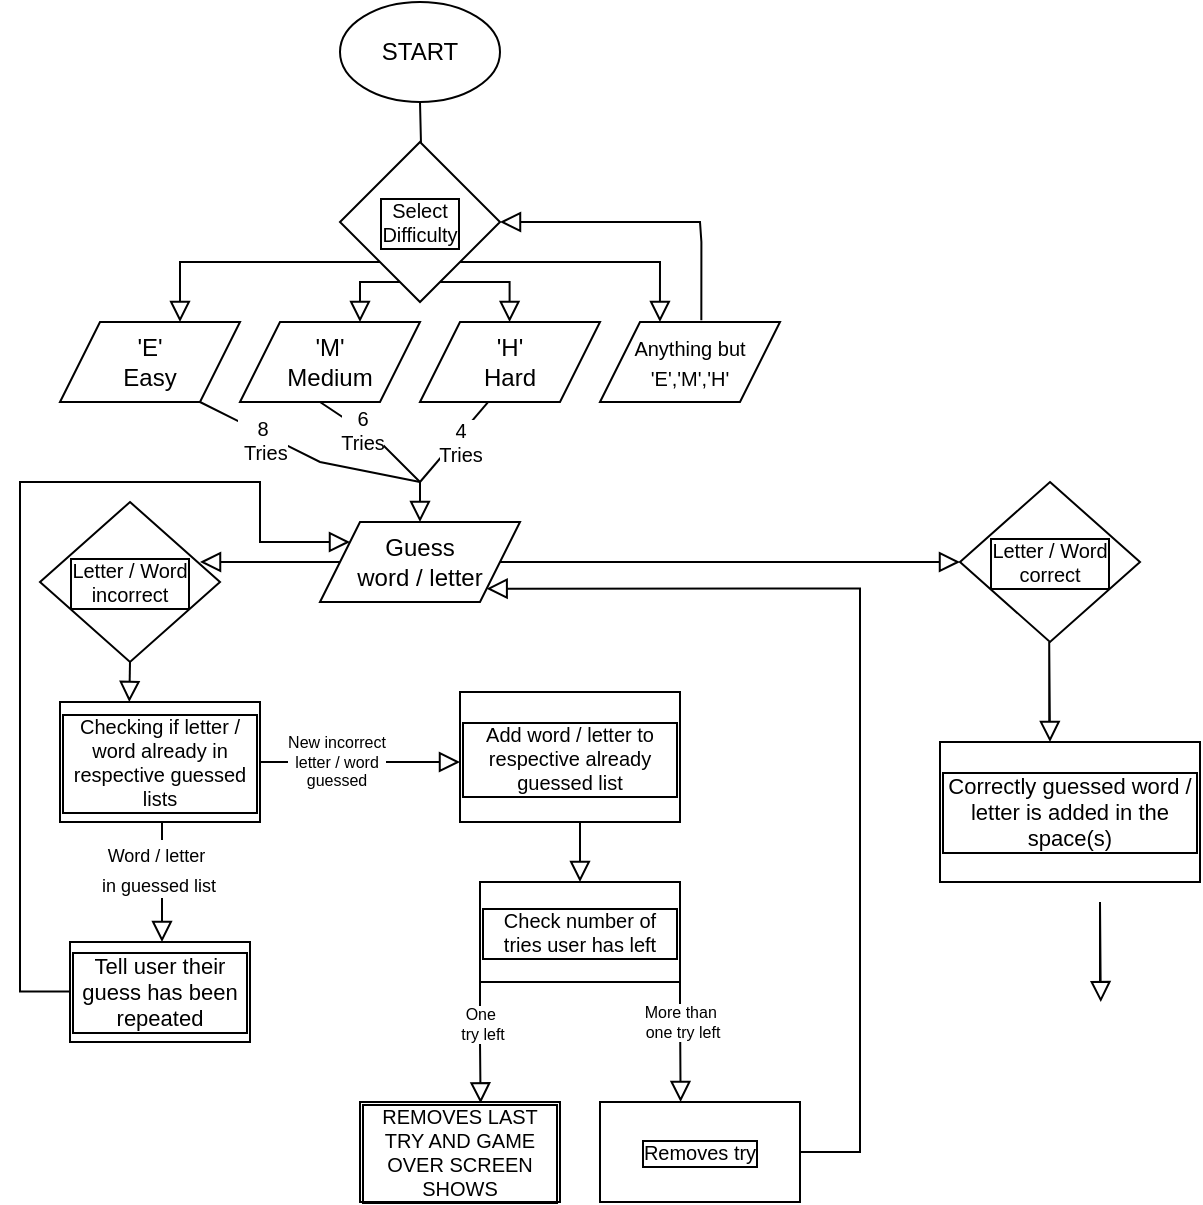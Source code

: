 <mxfile version="20.3.7" type="github">
  <diagram id="C5RBs43oDa-KdzZeNtuy" name="Page-1">
    <mxGraphModel dx="885" dy="599" grid="1" gridSize="10" guides="1" tooltips="1" connect="1" arrows="1" fold="1" page="1" pageScale="1" pageWidth="827" pageHeight="1169" math="0" shadow="0">
      <root>
        <mxCell id="WIyWlLk6GJQsqaUBKTNV-0" />
        <mxCell id="WIyWlLk6GJQsqaUBKTNV-1" parent="WIyWlLk6GJQsqaUBKTNV-0" />
        <mxCell id="lvAHJxmjkL-_hNQ7JcWy-36" value="Letter / Word&lt;br&gt;correct" style="rhombus;whiteSpace=wrap;html=1;rounded=0;labelBackgroundColor=#FFFFFF;labelBorderColor=default;fontSize=10;" vertex="1" parent="WIyWlLk6GJQsqaUBKTNV-1">
          <mxGeometry x="490" y="240" width="90" height="80" as="geometry" />
        </mxCell>
        <mxCell id="WIyWlLk6GJQsqaUBKTNV-2" value="" style="rounded=0;html=1;jettySize=auto;orthogonalLoop=1;fontSize=11;endArrow=block;endFill=0;endSize=8;strokeWidth=1;shadow=0;labelBackgroundColor=none;edgeStyle=orthogonalEdgeStyle;" parent="WIyWlLk6GJQsqaUBKTNV-1" edge="1">
          <mxGeometry relative="1" as="geometry">
            <mxPoint x="220" y="240" as="sourcePoint" />
            <mxPoint x="220" y="260" as="targetPoint" />
            <Array as="points">
              <mxPoint x="220" y="240" />
            </Array>
          </mxGeometry>
        </mxCell>
        <mxCell id="lvAHJxmjkL-_hNQ7JcWy-1" value="START" style="ellipse;whiteSpace=wrap;html=1;fillStyle=solid;" vertex="1" parent="WIyWlLk6GJQsqaUBKTNV-1">
          <mxGeometry x="180" width="80" height="50" as="geometry" />
        </mxCell>
        <mxCell id="lvAHJxmjkL-_hNQ7JcWy-4" value="" style="rounded=0;html=1;jettySize=auto;orthogonalLoop=1;fontSize=11;endArrow=block;endFill=0;endSize=8;strokeWidth=1;shadow=0;labelBackgroundColor=none;edgeStyle=orthogonalEdgeStyle;" edge="1" parent="WIyWlLk6GJQsqaUBKTNV-1">
          <mxGeometry relative="1" as="geometry">
            <mxPoint x="220" y="50" as="sourcePoint" />
            <mxPoint x="220" y="90" as="targetPoint" />
          </mxGeometry>
        </mxCell>
        <mxCell id="lvAHJxmjkL-_hNQ7JcWy-7" value="&#39;E&#39;&lt;br&gt;Easy" style="shape=parallelogram;perimeter=parallelogramPerimeter;whiteSpace=wrap;html=1;fixedSize=1;" vertex="1" parent="WIyWlLk6GJQsqaUBKTNV-1">
          <mxGeometry x="40" y="160" width="90" height="40" as="geometry" />
        </mxCell>
        <mxCell id="lvAHJxmjkL-_hNQ7JcWy-8" value="&#39;M&#39;&lt;br&gt;Medium" style="shape=parallelogram;perimeter=parallelogramPerimeter;whiteSpace=wrap;html=1;fixedSize=1;" vertex="1" parent="WIyWlLk6GJQsqaUBKTNV-1">
          <mxGeometry x="130" y="160" width="90" height="40" as="geometry" />
        </mxCell>
        <mxCell id="lvAHJxmjkL-_hNQ7JcWy-9" value="&#39;H&#39;&lt;br&gt;Hard" style="shape=parallelogram;perimeter=parallelogramPerimeter;whiteSpace=wrap;html=1;fixedSize=1;" vertex="1" parent="WIyWlLk6GJQsqaUBKTNV-1">
          <mxGeometry x="220" y="160" width="90" height="40" as="geometry" />
        </mxCell>
        <mxCell id="lvAHJxmjkL-_hNQ7JcWy-10" value="&lt;font style=&quot;font-size: 10px;&quot;&gt;Anything but&lt;br&gt;&#39;E&#39;,&#39;M&#39;,&#39;H&#39;&lt;/font&gt;" style="shape=parallelogram;perimeter=parallelogramPerimeter;whiteSpace=wrap;html=1;fixedSize=1;" vertex="1" parent="WIyWlLk6GJQsqaUBKTNV-1">
          <mxGeometry x="310" y="160" width="90" height="40" as="geometry" />
        </mxCell>
        <mxCell id="lvAHJxmjkL-_hNQ7JcWy-13" value="" style="rounded=0;html=1;jettySize=auto;orthogonalLoop=1;fontSize=11;endArrow=block;endFill=0;endSize=8;strokeWidth=1;shadow=0;labelBackgroundColor=none;edgeStyle=orthogonalEdgeStyle;" edge="1" parent="WIyWlLk6GJQsqaUBKTNV-1" source="lvAHJxmjkL-_hNQ7JcWy-30">
          <mxGeometry relative="1" as="geometry">
            <mxPoint x="160" y="120" as="sourcePoint" />
            <mxPoint x="100" y="160" as="targetPoint" />
            <Array as="points">
              <mxPoint x="100" y="130" />
            </Array>
          </mxGeometry>
        </mxCell>
        <mxCell id="lvAHJxmjkL-_hNQ7JcWy-14" value="" style="rounded=0;html=1;jettySize=auto;orthogonalLoop=1;fontSize=11;endArrow=block;endFill=0;endSize=8;strokeWidth=1;shadow=0;labelBackgroundColor=none;edgeStyle=orthogonalEdgeStyle;exitX=0.375;exitY=0.875;exitDx=0;exitDy=0;exitPerimeter=0;" edge="1" parent="WIyWlLk6GJQsqaUBKTNV-1" source="lvAHJxmjkL-_hNQ7JcWy-30">
          <mxGeometry relative="1" as="geometry">
            <mxPoint x="190" y="140" as="sourcePoint" />
            <mxPoint x="190" y="160" as="targetPoint" />
            <Array as="points">
              <mxPoint x="190" y="140" />
            </Array>
          </mxGeometry>
        </mxCell>
        <mxCell id="lvAHJxmjkL-_hNQ7JcWy-16" value="" style="rounded=0;html=1;jettySize=auto;orthogonalLoop=1;fontSize=11;endArrow=block;endFill=0;endSize=8;strokeWidth=1;shadow=0;labelBackgroundColor=none;edgeStyle=orthogonalEdgeStyle;exitX=0.57;exitY=0.915;exitDx=0;exitDy=0;exitPerimeter=0;" edge="1" parent="WIyWlLk6GJQsqaUBKTNV-1" source="lvAHJxmjkL-_hNQ7JcWy-30">
          <mxGeometry relative="1" as="geometry">
            <mxPoint x="264.8" y="140" as="sourcePoint" />
            <mxPoint x="264.8" y="160" as="targetPoint" />
            <Array as="points">
              <mxPoint x="226" y="140" />
              <mxPoint x="265" y="140" />
            </Array>
          </mxGeometry>
        </mxCell>
        <mxCell id="lvAHJxmjkL-_hNQ7JcWy-17" value="" style="rounded=0;html=1;jettySize=auto;orthogonalLoop=1;fontSize=11;endArrow=block;endFill=0;endSize=8;strokeWidth=1;shadow=0;labelBackgroundColor=none;edgeStyle=orthogonalEdgeStyle;exitX=0.563;exitY=-0.021;exitDx=0;exitDy=0;exitPerimeter=0;entryX=1;entryY=0.5;entryDx=0;entryDy=0;" edge="1" parent="WIyWlLk6GJQsqaUBKTNV-1" source="lvAHJxmjkL-_hNQ7JcWy-10" target="lvAHJxmjkL-_hNQ7JcWy-30">
          <mxGeometry relative="1" as="geometry">
            <mxPoint x="360" y="140" as="sourcePoint" />
            <mxPoint x="279.76" y="109.6" as="targetPoint" />
            <Array as="points">
              <mxPoint x="361" y="120" />
              <mxPoint x="360" y="120" />
              <mxPoint x="360" y="110" />
            </Array>
          </mxGeometry>
        </mxCell>
        <mxCell id="lvAHJxmjkL-_hNQ7JcWy-18" value="" style="endArrow=none;html=1;rounded=0;fontSize=10;" edge="1" parent="WIyWlLk6GJQsqaUBKTNV-1">
          <mxGeometry width="50" height="50" relative="1" as="geometry">
            <mxPoint x="220" y="240" as="sourcePoint" />
            <mxPoint x="110" y="200" as="targetPoint" />
            <Array as="points">
              <mxPoint x="170" y="230" />
            </Array>
          </mxGeometry>
        </mxCell>
        <mxCell id="lvAHJxmjkL-_hNQ7JcWy-21" value="8&lt;br&gt;&amp;nbsp;Tries" style="edgeLabel;html=1;align=center;verticalAlign=middle;resizable=0;points=[];fontSize=10;" vertex="1" connectable="0" parent="lvAHJxmjkL-_hNQ7JcWy-18">
          <mxGeometry x="0.231" y="-2" relative="1" as="geometry">
            <mxPoint x="-11" as="offset" />
          </mxGeometry>
        </mxCell>
        <mxCell id="lvAHJxmjkL-_hNQ7JcWy-20" value="" style="endArrow=none;html=1;rounded=0;fontSize=10;" edge="1" parent="WIyWlLk6GJQsqaUBKTNV-1">
          <mxGeometry width="50" height="50" relative="1" as="geometry">
            <mxPoint x="170" y="200" as="sourcePoint" />
            <mxPoint x="220" y="240" as="targetPoint" />
            <Array as="points">
              <mxPoint x="200" y="220" />
            </Array>
          </mxGeometry>
        </mxCell>
        <mxCell id="lvAHJxmjkL-_hNQ7JcWy-22" value="6&lt;br&gt;Tries" style="edgeLabel;html=1;align=center;verticalAlign=middle;resizable=0;points=[];fontSize=10;labelBorderColor=none;" vertex="1" connectable="0" parent="lvAHJxmjkL-_hNQ7JcWy-20">
          <mxGeometry x="-0.208" relative="1" as="geometry">
            <mxPoint as="offset" />
          </mxGeometry>
        </mxCell>
        <mxCell id="lvAHJxmjkL-_hNQ7JcWy-23" value="4&lt;br&gt;Tries" style="endArrow=none;html=1;rounded=0;fontSize=10;entryX=0.378;entryY=1.002;entryDx=0;entryDy=0;entryPerimeter=0;" edge="1" parent="WIyWlLk6GJQsqaUBKTNV-1" target="lvAHJxmjkL-_hNQ7JcWy-9">
          <mxGeometry x="0.075" y="-2" width="50" height="50" relative="1" as="geometry">
            <mxPoint x="220" y="240" as="sourcePoint" />
            <mxPoint x="270" y="130" as="targetPoint" />
            <mxPoint as="offset" />
          </mxGeometry>
        </mxCell>
        <mxCell id="lvAHJxmjkL-_hNQ7JcWy-24" value="" style="rounded=0;html=1;jettySize=auto;orthogonalLoop=1;fontSize=11;endArrow=block;endFill=0;endSize=8;strokeWidth=1;shadow=0;labelBackgroundColor=none;edgeStyle=orthogonalEdgeStyle;entryX=0.333;entryY=0;entryDx=0;entryDy=0;entryPerimeter=0;exitX=1;exitY=1;exitDx=0;exitDy=0;" edge="1" parent="WIyWlLk6GJQsqaUBKTNV-1" source="lvAHJxmjkL-_hNQ7JcWy-30" target="lvAHJxmjkL-_hNQ7JcWy-10">
          <mxGeometry relative="1" as="geometry">
            <mxPoint x="280" y="131" as="sourcePoint" />
            <mxPoint x="300" y="160.0" as="targetPoint" />
            <Array as="points" />
          </mxGeometry>
        </mxCell>
        <mxCell id="lvAHJxmjkL-_hNQ7JcWy-29" value="Guess&lt;br&gt;word / letter" style="shape=parallelogram;perimeter=parallelogramPerimeter;whiteSpace=wrap;html=1;fixedSize=1;" vertex="1" parent="WIyWlLk6GJQsqaUBKTNV-1">
          <mxGeometry x="170" y="260" width="100" height="40" as="geometry" />
        </mxCell>
        <mxCell id="lvAHJxmjkL-_hNQ7JcWy-30" value="Select&lt;br&gt;Difficulty" style="rhombus;whiteSpace=wrap;html=1;labelBorderColor=default;strokeColor=default;fontSize=10;fillColor=default;rounded=0;" vertex="1" parent="WIyWlLk6GJQsqaUBKTNV-1">
          <mxGeometry x="180" y="70" width="80" height="80" as="geometry" />
        </mxCell>
        <mxCell id="lvAHJxmjkL-_hNQ7JcWy-33" value="" style="rounded=0;html=1;jettySize=auto;orthogonalLoop=1;fontSize=11;endArrow=block;endFill=0;endSize=8;strokeWidth=1;shadow=0;labelBackgroundColor=none;edgeStyle=orthogonalEdgeStyle;entryX=0.889;entryY=0.375;entryDx=0;entryDy=0;entryPerimeter=0;" edge="1" parent="WIyWlLk6GJQsqaUBKTNV-1" source="lvAHJxmjkL-_hNQ7JcWy-29" target="lvAHJxmjkL-_hNQ7JcWy-37">
          <mxGeometry relative="1" as="geometry">
            <mxPoint x="140" y="320" as="sourcePoint" />
            <mxPoint x="120" y="280" as="targetPoint" />
            <Array as="points" />
          </mxGeometry>
        </mxCell>
        <mxCell id="lvAHJxmjkL-_hNQ7JcWy-37" value="Letter / Word&lt;br&gt;incorrect" style="rhombus;whiteSpace=wrap;html=1;rounded=0;labelBackgroundColor=#FFFFFF;labelBorderColor=default;fontSize=10;" vertex="1" parent="WIyWlLk6GJQsqaUBKTNV-1">
          <mxGeometry x="30" y="250" width="90" height="80" as="geometry" />
        </mxCell>
        <mxCell id="lvAHJxmjkL-_hNQ7JcWy-40" value="" style="rounded=0;html=1;jettySize=auto;orthogonalLoop=1;fontSize=11;endArrow=block;endFill=0;endSize=8;strokeWidth=1;shadow=0;labelBackgroundColor=none;edgeStyle=orthogonalEdgeStyle;" edge="1" parent="WIyWlLk6GJQsqaUBKTNV-1">
          <mxGeometry relative="1" as="geometry">
            <mxPoint x="75" y="330" as="sourcePoint" />
            <mxPoint x="74.66" y="350" as="targetPoint" />
            <Array as="points">
              <mxPoint x="74.66" y="330" />
              <mxPoint x="74.66" y="330" />
            </Array>
          </mxGeometry>
        </mxCell>
        <mxCell id="lvAHJxmjkL-_hNQ7JcWy-43" value="Checking if letter / word already in respective guessed lists" style="rounded=0;whiteSpace=wrap;html=1;labelBackgroundColor=none;labelBorderColor=default;fillStyle=solid;strokeColor=#000000;fontSize=10;fontColor=#000000;fillColor=none;" vertex="1" parent="WIyWlLk6GJQsqaUBKTNV-1">
          <mxGeometry x="40" y="350" width="100" height="60" as="geometry" />
        </mxCell>
        <mxCell id="lvAHJxmjkL-_hNQ7JcWy-48" value="" style="rounded=0;html=1;jettySize=auto;orthogonalLoop=1;fontSize=11;endArrow=block;endFill=0;endSize=8;strokeWidth=1;shadow=0;labelBackgroundColor=none;edgeStyle=orthogonalEdgeStyle;" edge="1" parent="WIyWlLk6GJQsqaUBKTNV-1">
          <mxGeometry relative="1" as="geometry">
            <mxPoint x="91.0" y="410" as="sourcePoint" />
            <mxPoint x="91" y="470" as="targetPoint" />
            <Array as="points" />
          </mxGeometry>
        </mxCell>
        <mxCell id="lvAHJxmjkL-_hNQ7JcWy-50" value="&lt;font style=&quot;font-size: 9px;&quot;&gt;Word / letter&amp;nbsp;&lt;br&gt;in guessed list&lt;/font&gt;" style="edgeLabel;html=1;align=center;verticalAlign=middle;resizable=0;points=[];fontSize=12;fontColor=#000000;" vertex="1" connectable="0" parent="lvAHJxmjkL-_hNQ7JcWy-48">
          <mxGeometry x="-0.236" y="-2" relative="1" as="geometry">
            <mxPoint as="offset" />
          </mxGeometry>
        </mxCell>
        <mxCell id="lvAHJxmjkL-_hNQ7JcWy-51" value="&lt;font style=&quot;font-size: 11px;&quot;&gt;Tell user their guess has been repeated&lt;/font&gt;" style="rounded=0;whiteSpace=wrap;html=1;labelBackgroundColor=none;labelBorderColor=default;fillStyle=solid;strokeColor=#000000;fontSize=9;fontColor=#000000;fillColor=none;" vertex="1" parent="WIyWlLk6GJQsqaUBKTNV-1">
          <mxGeometry x="45" y="470" width="90" height="50" as="geometry" />
        </mxCell>
        <mxCell id="lvAHJxmjkL-_hNQ7JcWy-60" value="" style="rounded=0;html=1;jettySize=auto;orthogonalLoop=1;fontSize=11;endArrow=block;endFill=0;endSize=8;strokeWidth=1;shadow=0;labelBackgroundColor=none;edgeStyle=orthogonalEdgeStyle;" edge="1" parent="WIyWlLk6GJQsqaUBKTNV-1" target="lvAHJxmjkL-_hNQ7JcWy-29">
          <mxGeometry relative="1" as="geometry">
            <mxPoint x="45" y="494.69" as="sourcePoint" />
            <mxPoint x="160" y="270" as="targetPoint" />
            <Array as="points">
              <mxPoint x="20" y="495" />
              <mxPoint x="20" y="240" />
              <mxPoint x="140" y="240" />
              <mxPoint x="140" y="270" />
            </Array>
          </mxGeometry>
        </mxCell>
        <mxCell id="lvAHJxmjkL-_hNQ7JcWy-63" value="" style="rounded=0;html=1;jettySize=auto;orthogonalLoop=1;fontSize=11;endArrow=block;endFill=0;endSize=8;strokeWidth=1;shadow=0;labelBackgroundColor=none;edgeStyle=orthogonalEdgeStyle;exitX=1;exitY=1;exitDx=0;exitDy=0;" edge="1" parent="WIyWlLk6GJQsqaUBKTNV-1">
          <mxGeometry relative="1" as="geometry">
            <mxPoint x="140" y="380" as="sourcePoint" />
            <mxPoint x="240" y="380" as="targetPoint" />
            <Array as="points" />
          </mxGeometry>
        </mxCell>
        <mxCell id="lvAHJxmjkL-_hNQ7JcWy-64" value="&lt;font style=&quot;font-size: 8px;&quot;&gt;New incorrect&lt;br style=&quot;font-size: 8px;&quot;&gt;letter / word&lt;br style=&quot;font-size: 8px;&quot;&gt;guessed&lt;br style=&quot;font-size: 8px;&quot;&gt;&lt;/font&gt;" style="edgeLabel;html=1;align=center;verticalAlign=middle;resizable=0;points=[];fontSize=8;fontColor=#000000;" vertex="1" connectable="0" parent="lvAHJxmjkL-_hNQ7JcWy-63">
          <mxGeometry x="-0.249" relative="1" as="geometry">
            <mxPoint as="offset" />
          </mxGeometry>
        </mxCell>
        <mxCell id="lvAHJxmjkL-_hNQ7JcWy-65" value="Add word / letter to respective already guessed list" style="rounded=0;whiteSpace=wrap;html=1;labelBackgroundColor=none;labelBorderColor=default;fillStyle=solid;strokeColor=#000000;fontSize=10;fontColor=#000000;fillColor=none;" vertex="1" parent="WIyWlLk6GJQsqaUBKTNV-1">
          <mxGeometry x="240" y="345" width="110" height="65" as="geometry" />
        </mxCell>
        <mxCell id="lvAHJxmjkL-_hNQ7JcWy-66" value="" style="rounded=0;html=1;jettySize=auto;orthogonalLoop=1;fontSize=11;endArrow=block;endFill=0;endSize=8;strokeWidth=1;shadow=0;labelBackgroundColor=none;edgeStyle=orthogonalEdgeStyle;" edge="1" parent="WIyWlLk6GJQsqaUBKTNV-1">
          <mxGeometry relative="1" as="geometry">
            <mxPoint x="294.67" y="410" as="sourcePoint" />
            <mxPoint x="300" y="440" as="targetPoint" />
            <Array as="points" />
          </mxGeometry>
        </mxCell>
        <mxCell id="lvAHJxmjkL-_hNQ7JcWy-67" value="&lt;font size=&quot;1&quot;&gt;&lt;br&gt;&lt;/font&gt;" style="edgeLabel;html=1;align=center;verticalAlign=middle;resizable=0;points=[];fontSize=12;fontColor=#000000;" vertex="1" connectable="0" parent="lvAHJxmjkL-_hNQ7JcWy-66">
          <mxGeometry x="-0.236" y="-2" relative="1" as="geometry">
            <mxPoint as="offset" />
          </mxGeometry>
        </mxCell>
        <mxCell id="lvAHJxmjkL-_hNQ7JcWy-68" value="Check number of tries user has left" style="rounded=0;whiteSpace=wrap;html=1;labelBackgroundColor=none;labelBorderColor=default;fillStyle=solid;strokeColor=default;fontSize=10;fontColor=#000000;fillColor=none;" vertex="1" parent="WIyWlLk6GJQsqaUBKTNV-1">
          <mxGeometry x="250" y="440" width="100" height="50" as="geometry" />
        </mxCell>
        <mxCell id="lvAHJxmjkL-_hNQ7JcWy-69" value="REMOVES LAST TRY AND GAME OVER SCREEN SHOWS" style="rounded=0;whiteSpace=wrap;html=1;labelBackgroundColor=none;labelBorderColor=default;fillStyle=solid;strokeColor=#000000;fontSize=10;fontColor=#000000;fillColor=none;" vertex="1" parent="WIyWlLk6GJQsqaUBKTNV-1">
          <mxGeometry x="190" y="550" width="100" height="50" as="geometry" />
        </mxCell>
        <mxCell id="lvAHJxmjkL-_hNQ7JcWy-82" value="" style="rounded=0;html=1;jettySize=auto;orthogonalLoop=1;fontSize=11;endArrow=block;endFill=0;endSize=8;strokeWidth=1;shadow=0;labelBackgroundColor=none;edgeStyle=orthogonalEdgeStyle;exitX=0;exitY=1;exitDx=0;exitDy=0;entryX=0.603;entryY=0.013;entryDx=0;entryDy=0;entryPerimeter=0;" edge="1" parent="WIyWlLk6GJQsqaUBKTNV-1" source="lvAHJxmjkL-_hNQ7JcWy-68" target="lvAHJxmjkL-_hNQ7JcWy-69">
          <mxGeometry relative="1" as="geometry">
            <mxPoint x="300" y="500" as="sourcePoint" />
            <mxPoint x="250" y="520" as="targetPoint" />
            <Array as="points" />
          </mxGeometry>
        </mxCell>
        <mxCell id="lvAHJxmjkL-_hNQ7JcWy-84" value="One&amp;nbsp;&lt;br&gt;try left" style="edgeLabel;html=1;align=center;verticalAlign=middle;resizable=0;points=[];fontSize=8;fontColor=#000000;" vertex="1" connectable="0" parent="lvAHJxmjkL-_hNQ7JcWy-82">
          <mxGeometry x="-0.322" y="1" relative="1" as="geometry">
            <mxPoint as="offset" />
          </mxGeometry>
        </mxCell>
        <mxCell id="lvAHJxmjkL-_hNQ7JcWy-87" value="" style="rounded=0;html=1;jettySize=auto;orthogonalLoop=1;fontSize=11;endArrow=block;endFill=0;endSize=8;strokeWidth=1;shadow=0;labelBackgroundColor=none;edgeStyle=orthogonalEdgeStyle;exitX=0;exitY=1;exitDx=0;exitDy=0;entryX=0.603;entryY=0.013;entryDx=0;entryDy=0;entryPerimeter=0;" edge="1" parent="WIyWlLk6GJQsqaUBKTNV-1">
          <mxGeometry relative="1" as="geometry">
            <mxPoint x="350" y="489.35" as="sourcePoint" />
            <mxPoint x="350.3" y="550" as="targetPoint" />
            <Array as="points">
              <mxPoint x="350" y="500" />
              <mxPoint x="350" y="500" />
            </Array>
          </mxGeometry>
        </mxCell>
        <mxCell id="lvAHJxmjkL-_hNQ7JcWy-88" value="More than&amp;nbsp;&lt;br&gt;one try left" style="edgeLabel;html=1;align=center;verticalAlign=middle;resizable=0;points=[];fontSize=8;fontColor=#000000;" vertex="1" connectable="0" parent="lvAHJxmjkL-_hNQ7JcWy-87">
          <mxGeometry x="-0.322" y="1" relative="1" as="geometry">
            <mxPoint as="offset" />
          </mxGeometry>
        </mxCell>
        <mxCell id="lvAHJxmjkL-_hNQ7JcWy-89" value="Removes try" style="rounded=0;whiteSpace=wrap;html=1;labelBackgroundColor=none;labelBorderColor=default;fillStyle=solid;strokeColor=#000000;fontSize=10;fontColor=#000000;fillColor=none;" vertex="1" parent="WIyWlLk6GJQsqaUBKTNV-1">
          <mxGeometry x="310" y="550" width="100" height="50" as="geometry" />
        </mxCell>
        <mxCell id="lvAHJxmjkL-_hNQ7JcWy-90" value="" style="rounded=0;html=1;jettySize=auto;orthogonalLoop=1;fontSize=11;endArrow=block;endFill=0;endSize=8;strokeWidth=1;shadow=0;labelBackgroundColor=none;edgeStyle=orthogonalEdgeStyle;exitX=1;exitY=0.5;exitDx=0;exitDy=0;" edge="1" parent="WIyWlLk6GJQsqaUBKTNV-1" source="lvAHJxmjkL-_hNQ7JcWy-29" target="lvAHJxmjkL-_hNQ7JcWy-36">
          <mxGeometry relative="1" as="geometry">
            <mxPoint x="300" y="280" as="sourcePoint" />
            <mxPoint x="400" y="280" as="targetPoint" />
            <Array as="points" />
          </mxGeometry>
        </mxCell>
        <mxCell id="lvAHJxmjkL-_hNQ7JcWy-95" value="" style="rounded=0;html=1;jettySize=auto;orthogonalLoop=1;fontSize=11;endArrow=block;endFill=0;endSize=8;strokeWidth=1;shadow=0;labelBackgroundColor=none;edgeStyle=orthogonalEdgeStyle;exitX=0;exitY=1;exitDx=0;exitDy=0;" edge="1" parent="WIyWlLk6GJQsqaUBKTNV-1">
          <mxGeometry relative="1" as="geometry">
            <mxPoint x="534.61" y="359.96" as="sourcePoint" />
            <mxPoint x="535" y="370" as="targetPoint" />
            <Array as="points">
              <mxPoint x="534.61" y="319.96" />
              <mxPoint x="534.61" y="319.96" />
            </Array>
          </mxGeometry>
        </mxCell>
        <mxCell id="lvAHJxmjkL-_hNQ7JcWy-98" value="" style="rounded=0;html=1;jettySize=auto;orthogonalLoop=1;fontSize=11;endArrow=block;endFill=0;endSize=8;strokeWidth=1;shadow=0;labelBackgroundColor=none;edgeStyle=orthogonalEdgeStyle;entryX=1;entryY=1;entryDx=0;entryDy=0;exitX=1;exitY=0.5;exitDx=0;exitDy=0;" edge="1" parent="WIyWlLk6GJQsqaUBKTNV-1" source="lvAHJxmjkL-_hNQ7JcWy-89" target="lvAHJxmjkL-_hNQ7JcWy-29">
          <mxGeometry relative="1" as="geometry">
            <mxPoint x="420" y="570" as="sourcePoint" />
            <mxPoint x="290" y="290" as="targetPoint" />
            <Array as="points">
              <mxPoint x="440" y="575" />
              <mxPoint x="440" y="293" />
            </Array>
          </mxGeometry>
        </mxCell>
        <mxCell id="lvAHJxmjkL-_hNQ7JcWy-99" value="&lt;font style=&quot;font-size: 11px;&quot;&gt;Correctly guessed word / letter is added in the space(s)&lt;/font&gt;" style="rounded=0;whiteSpace=wrap;html=1;labelBackgroundColor=none;labelBorderColor=default;fillStyle=solid;strokeColor=#000000;fontSize=10;fontColor=#000000;fillColor=none;" vertex="1" parent="WIyWlLk6GJQsqaUBKTNV-1">
          <mxGeometry x="480" y="370" width="130" height="70" as="geometry" />
        </mxCell>
        <mxCell id="lvAHJxmjkL-_hNQ7JcWy-100" value="" style="rounded=0;html=1;jettySize=auto;orthogonalLoop=1;fontSize=11;endArrow=block;endFill=0;endSize=8;strokeWidth=1;shadow=0;labelBackgroundColor=none;edgeStyle=orthogonalEdgeStyle;exitX=0;exitY=1;exitDx=0;exitDy=0;" edge="1" parent="WIyWlLk6GJQsqaUBKTNV-1">
          <mxGeometry relative="1" as="geometry">
            <mxPoint x="560" y="490" as="sourcePoint" />
            <mxPoint x="560.39" y="500.04" as="targetPoint" />
            <Array as="points">
              <mxPoint x="560.0" y="450.0" />
              <mxPoint x="560.0" y="450.0" />
            </Array>
          </mxGeometry>
        </mxCell>
      </root>
    </mxGraphModel>
  </diagram>
</mxfile>
